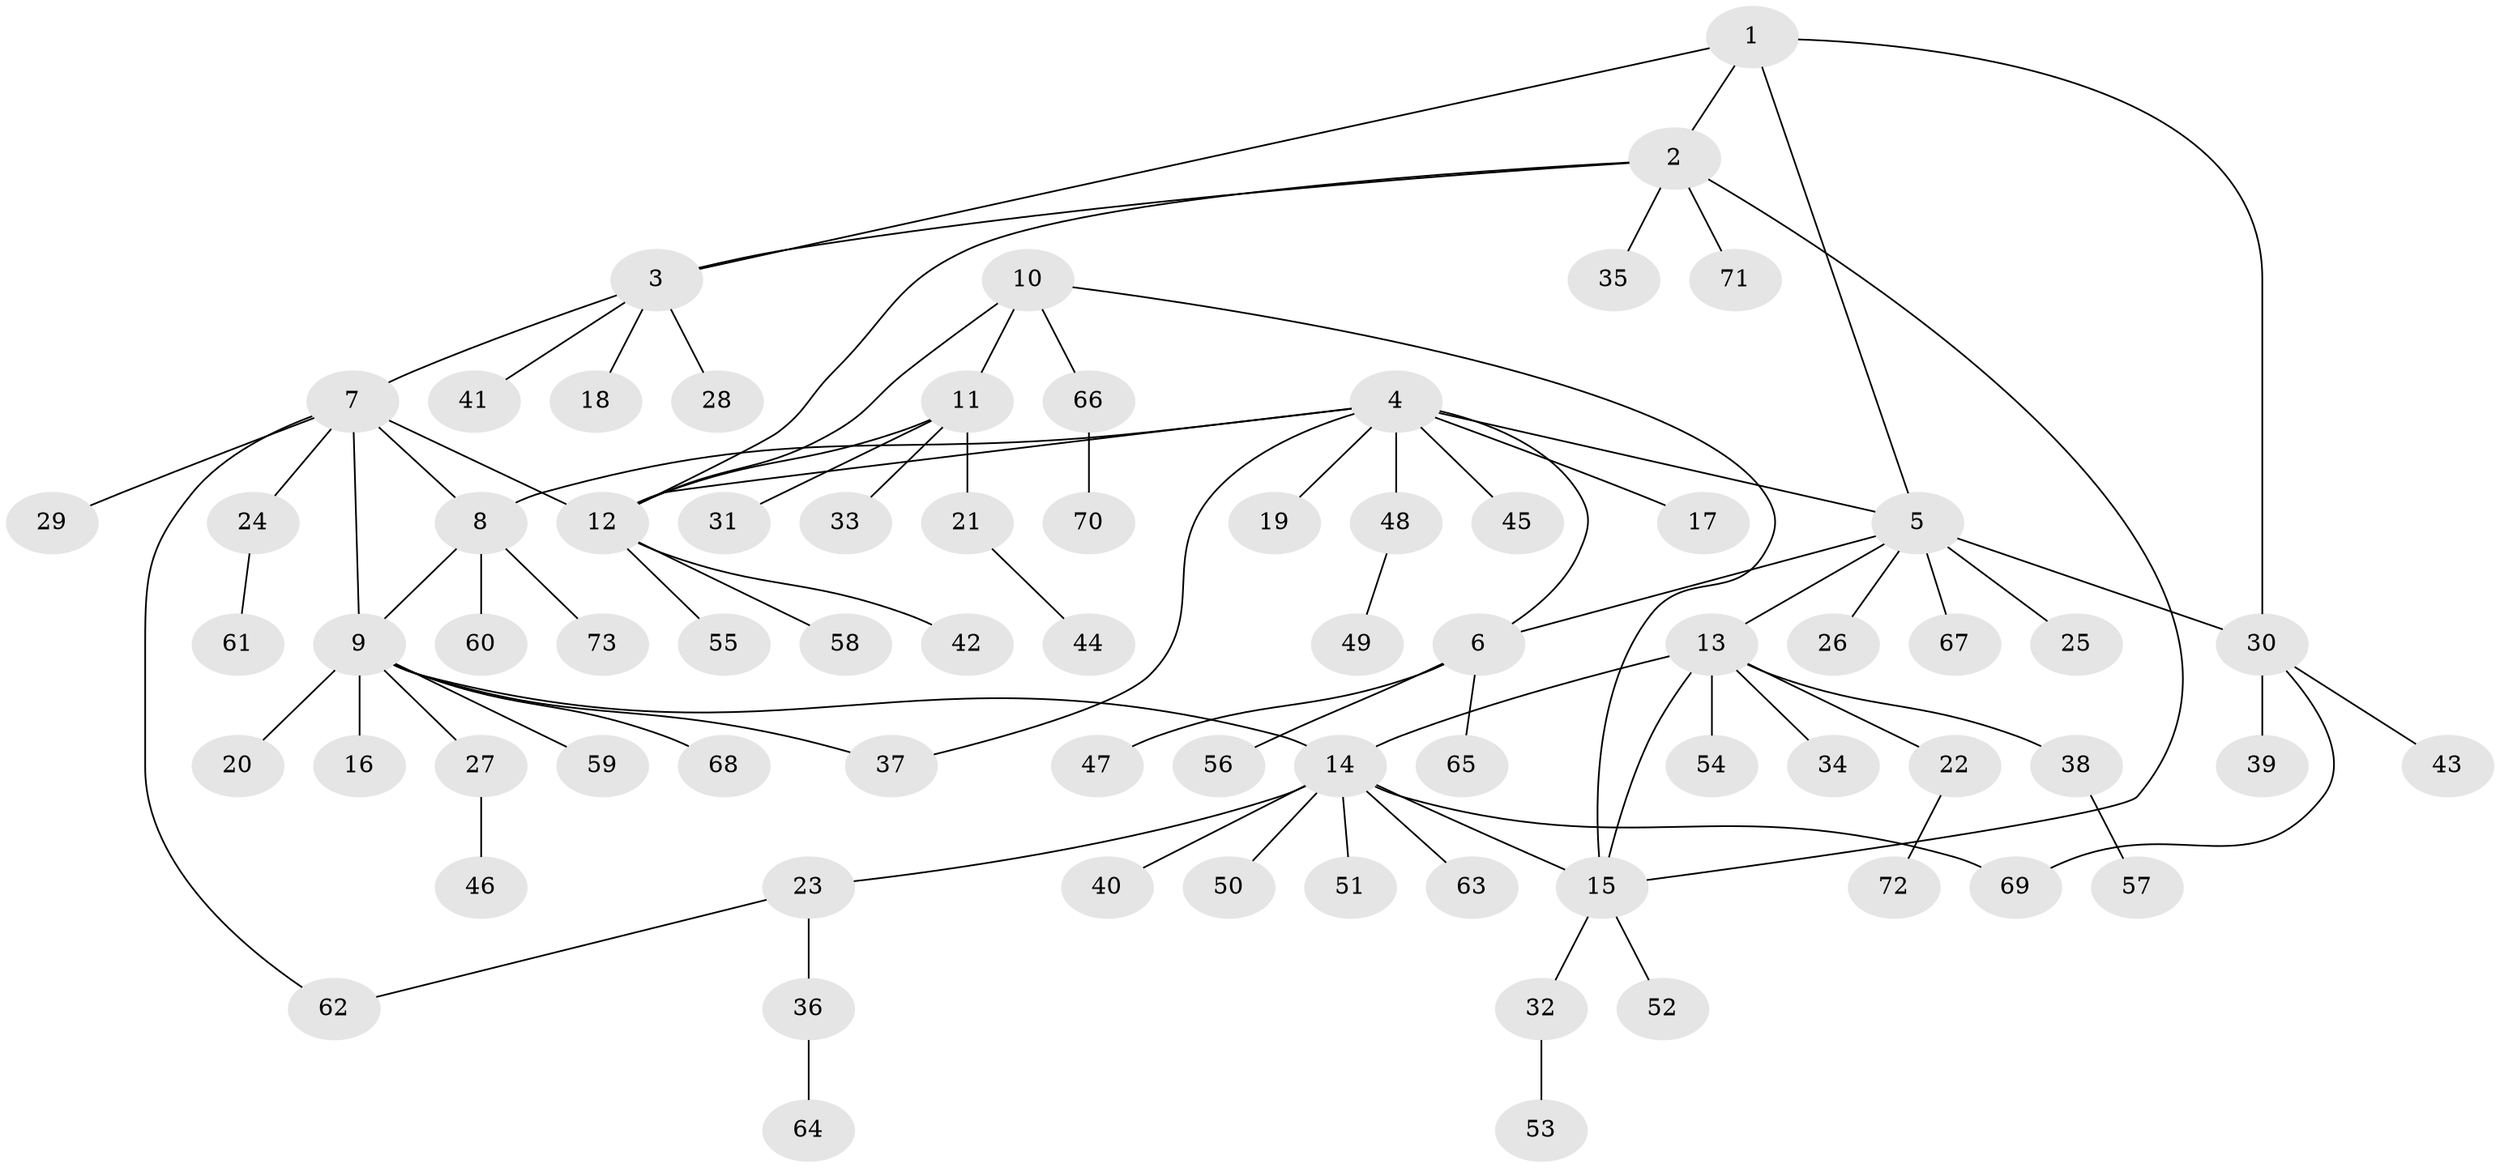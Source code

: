 // coarse degree distribution, {9: 0.019230769230769232, 5: 0.038461538461538464, 12: 0.019230769230769232, 4: 0.057692307692307696, 6: 0.038461538461538464, 8: 0.057692307692307696, 7: 0.019230769230769232, 1: 0.6730769230769231, 2: 0.057692307692307696, 3: 0.019230769230769232}
// Generated by graph-tools (version 1.1) at 2025/24/03/03/25 07:24:10]
// undirected, 73 vertices, 87 edges
graph export_dot {
graph [start="1"]
  node [color=gray90,style=filled];
  1;
  2;
  3;
  4;
  5;
  6;
  7;
  8;
  9;
  10;
  11;
  12;
  13;
  14;
  15;
  16;
  17;
  18;
  19;
  20;
  21;
  22;
  23;
  24;
  25;
  26;
  27;
  28;
  29;
  30;
  31;
  32;
  33;
  34;
  35;
  36;
  37;
  38;
  39;
  40;
  41;
  42;
  43;
  44;
  45;
  46;
  47;
  48;
  49;
  50;
  51;
  52;
  53;
  54;
  55;
  56;
  57;
  58;
  59;
  60;
  61;
  62;
  63;
  64;
  65;
  66;
  67;
  68;
  69;
  70;
  71;
  72;
  73;
  1 -- 2;
  1 -- 3;
  1 -- 5;
  1 -- 30;
  2 -- 3;
  2 -- 12;
  2 -- 15;
  2 -- 35;
  2 -- 71;
  3 -- 7;
  3 -- 18;
  3 -- 28;
  3 -- 41;
  4 -- 5;
  4 -- 6;
  4 -- 8;
  4 -- 12;
  4 -- 17;
  4 -- 19;
  4 -- 37;
  4 -- 45;
  4 -- 48;
  5 -- 6;
  5 -- 13;
  5 -- 25;
  5 -- 26;
  5 -- 30;
  5 -- 67;
  6 -- 47;
  6 -- 56;
  6 -- 65;
  7 -- 8;
  7 -- 9;
  7 -- 12;
  7 -- 24;
  7 -- 29;
  7 -- 62;
  8 -- 9;
  8 -- 60;
  8 -- 73;
  9 -- 14;
  9 -- 16;
  9 -- 20;
  9 -- 27;
  9 -- 37;
  9 -- 59;
  9 -- 68;
  10 -- 11;
  10 -- 12;
  10 -- 15;
  10 -- 66;
  11 -- 12;
  11 -- 21;
  11 -- 31;
  11 -- 33;
  12 -- 42;
  12 -- 55;
  12 -- 58;
  13 -- 14;
  13 -- 15;
  13 -- 22;
  13 -- 34;
  13 -- 38;
  13 -- 54;
  14 -- 15;
  14 -- 23;
  14 -- 40;
  14 -- 50;
  14 -- 51;
  14 -- 63;
  14 -- 69;
  15 -- 32;
  15 -- 52;
  21 -- 44;
  22 -- 72;
  23 -- 36;
  23 -- 62;
  24 -- 61;
  27 -- 46;
  30 -- 39;
  30 -- 43;
  30 -- 69;
  32 -- 53;
  36 -- 64;
  38 -- 57;
  48 -- 49;
  66 -- 70;
}

